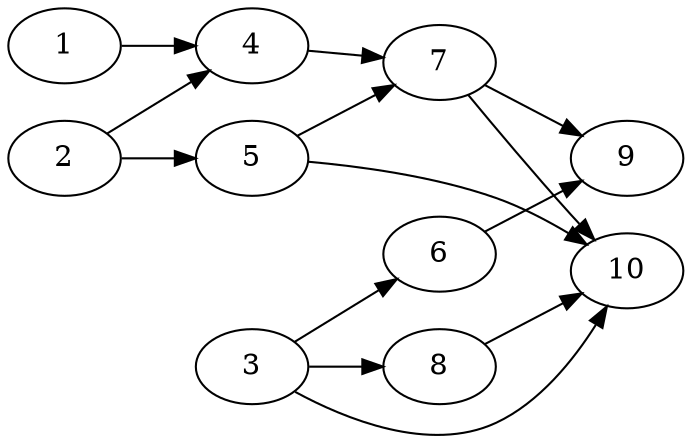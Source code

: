 digraph my_first_graph {
	rankdir=LR;
	margin=0;

	1 -> 4;
	2 -> {4 ; 5}
	3 -> {6 ; 8 ; 10}
	4 -> 7;
	5 -> {7 ; 10}
	6 -> 9;
	7 -> {9 ; 10}
	8 -> 10;
}
